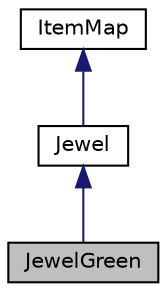 digraph "JewelGreen"
{
 // LATEX_PDF_SIZE
  edge [fontname="Helvetica",fontsize="10",labelfontname="Helvetica",labelfontsize="10"];
  node [fontname="Helvetica",fontsize="10",shape=record];
  Node1 [label="JewelGreen",height=0.2,width=0.4,color="black", fillcolor="grey75", style="filled", fontcolor="black",tooltip=" "];
  Node2 -> Node1 [dir="back",color="midnightblue",fontsize="10",style="solid",fontname="Helvetica"];
  Node2 [label="Jewel",height=0.2,width=0.4,color="black", fillcolor="white", style="filled",URL="$class_jewel.html",tooltip=" "];
  Node3 -> Node2 [dir="back",color="midnightblue",fontsize="10",style="solid",fontname="Helvetica"];
  Node3 [label="ItemMap",height=0.2,width=0.4,color="black", fillcolor="white", style="filled",URL="$class_item_map.html",tooltip=" "];
}
